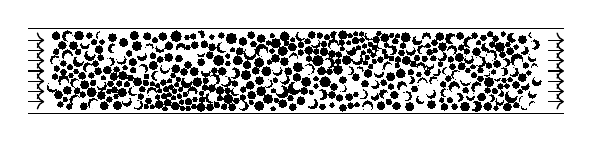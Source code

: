 \begin{tikzpicture}[
  scale=2.0,
]

\foreach \y in {0.65,1.3,1.95,2.6,3.25,3.9,4.55}
  \draw[color=black,line width=0.5pt,solid,->]
    (0mm,\y mm) -- (1mm, \y mm);
% inlet arrows

\foreach \y in {0.65,1.3,1.95,2.6,3.25,3.9,4.55}
  \draw[color=black,line width=0.5pt,solid,->]
    (33mm,\y mm) -- (34mm, \y mm);
% outlet arrows

\filldraw[line width=0pt,black] (22.018mm,1.73mm) circle (0.247mm);
\filldraw[line width=0pt,white] (21.934mm,1.832mm) circle (0.176mm);

\filldraw[line width=0pt,black] (29.124mm,2.435mm) circle (0.175mm);
\filldraw[line width=0pt,white] (29.084mm,2.535mm) circle (0.173mm);

\filldraw[line width=0pt,black] (23.708mm,1.657mm) circle (0.285mm);
\filldraw[line width=0pt,white] (23.794mm,1.516mm) circle (0.176mm);

\filldraw[line width=0pt,black] (30.009mm,1.16mm) circle (0.174mm);
\filldraw[line width=0pt,white] (29.803mm,1.308mm) circle (0.183mm);

\filldraw[line width=0pt,black] (31.337mm,0.81mm) circle (0.175mm);
\filldraw[line width=0pt,white] (31.415mm,0.771mm) circle (0.182mm);

\filldraw[line width=0pt,black] (29.387mm,0.879mm) circle (0.218mm);
\filldraw[line width=0pt,white] (29.229mm,0.856mm) circle (0.182mm);

\filldraw[line width=0pt,black] (22.004mm,1.001mm) circle (0.248mm);
\filldraw[line width=0pt,white] (21.918mm,1.173mm) circle (0.176mm);

\filldraw[line width=0pt,black] (23.092mm,3.923mm) circle (0.29mm);
\filldraw[line width=0pt,white] (22.943mm,3.876mm) circle (0.176mm);

\filldraw[line width=0pt,black] (29.926mm,0.675mm) circle (0.247mm);
\filldraw[line width=0pt,white] (29.937mm,0.789mm) circle (0.182mm);

\filldraw[line width=0pt,black] (30.694mm,4.719mm) circle (0.288mm);
\filldraw[line width=0pt,white] (30.911mm,4.81mm) circle (0.182mm);

\filldraw[line width=0pt,black] (24.928mm,2.885mm) circle (0.266mm);
\filldraw[line width=0pt,white] (24.904mm,2.746mm) circle (0.182mm);

\filldraw[line width=0pt,black] (26.498mm,2.616mm) circle (0.214mm);
\filldraw[line width=0pt,white] (26.59mm,2.597mm) circle (0.182mm);

\filldraw[line width=0pt,black] (31.996mm,1.13mm) circle (0.247mm);
\filldraw[line width=0pt,white] (32.035mm,1.313mm) circle (0.182mm);

\filldraw[line width=0pt,black] (22.571mm,1.15mm) circle (0.266mm);
\filldraw[line width=0pt,white] (22.744mm,1.029mm) circle (0.175mm);

\filldraw[line width=0pt,black] (28.442mm,0.362mm) circle (0.331mm);
\filldraw[line width=0pt,white] (28.2mm,0.388mm) circle (0.182mm);

\filldraw[line width=0pt,black] (31.993mm,0.496mm) circle (0.182mm);
\filldraw[line width=0pt,white] (32.044mm,0.407mm) circle (0.18mm);

\filldraw[line width=0pt,black] (31.902mm,4.881mm) circle (0.14mm);
\filldraw[line width=0pt,white] (32.082mm,4.906mm) circle (0.182mm);

\filldraw[line width=0pt,black] (26.913mm,3.939mm) circle (0.289mm);
\filldraw[line width=0pt,white] (26.84mm,3.827mm) circle (0.182mm);

\filldraw[line width=0pt,black] (22.308mm,4.19mm) circle (0.175mm);
\filldraw[line width=0pt,white] (22.385mm,4.269mm) circle (0.176mm);

\filldraw[line width=0pt,black] (27.334mm,0.934mm) circle (0.26mm);
\filldraw[line width=0pt,white] (27.183mm,0.906mm) circle (0.181mm);

\filldraw[line width=0pt,black] (24.681mm,4.54mm) circle (0.289mm);
\filldraw[line width=0pt,white] (24.79mm,4.689mm) circle (0.182mm);

\filldraw[line width=0pt,black] (24.292mm,2.025mm) circle (0.235mm);
\filldraw[line width=0pt,white] (24.115mm,2.059mm) circle (0.182mm);

\filldraw[line width=0pt,black] (25.91mm,2.536mm) circle (0.247mm);
\filldraw[line width=0pt,white] (25.823mm,2.6mm) circle (0.182mm);

\filldraw[line width=0pt,black] (32.264mm,1.936mm) circle (0.289mm);
\filldraw[line width=0pt,white] (32.334mm,2.115mm) circle (0.184mm);

\filldraw[line width=0pt,black] (28.073mm,0.977mm) circle (0.247mm);
\filldraw[line width=0pt,white] (28.067mm,1.096mm) circle (0.181mm);

\filldraw[line width=0pt,black] (22.182mm,3.746mm) circle (0.176mm);
\filldraw[line width=0pt,white] (22.269mm,3.717mm) circle (0.175mm);

\filldraw[line width=0pt,black] (31.979mm,3.442mm) circle (0.247mm);
\filldraw[line width=0pt,white] (32.024mm,3.566mm) circle (0.184mm);

\filldraw[line width=0pt,black] (30.334mm,3.149mm) circle (0.248mm);
\filldraw[line width=0pt,white] (30.185mm,3.097mm) circle (0.185mm);

\filldraw[line width=0pt,black] (26.807mm,4.66mm) circle (0.331mm);
\filldraw[line width=0pt,white] (26.996mm,4.606mm) circle (0.182mm);

\filldraw[line width=0pt,black] (32.124mm,2.897mm) circle (0.182mm);
\filldraw[line width=0pt,white] (32.132mm,2.754mm) circle (0.183mm);

\filldraw[line width=0pt,black] (24.884mm,0.778mm) circle (0.26mm);
\filldraw[line width=0pt,white] (24.985mm,0.894mm) circle (0.207mm);

\filldraw[line width=0pt,black] (25.271mm,4.768mm) circle (0.26mm);
\filldraw[line width=0pt,white] (25.278mm,4.605mm) circle (0.182mm);

\filldraw[line width=0pt,black] (31.483mm,0.306mm) circle (0.175mm);
\filldraw[line width=0pt,white] (31.526mm,0.406mm) circle (0.181mm);

\filldraw[line width=0pt,black] (32.156mm,4.28mm) circle (0.289mm);
\filldraw[line width=0pt,white] (31.996mm,4.282mm) circle (0.183mm);

\filldraw[line width=0pt,black] (25.716mm,2.005mm) circle (0.247mm);
\filldraw[line width=0pt,white] (25.802mm,1.906mm) circle (0.184mm);

\filldraw[line width=0pt,black] (29.769mm,2.135mm) circle (0.175mm);
\filldraw[line width=0pt,white] (29.725mm,2.262mm) circle (0.181mm);

\filldraw[line width=0pt,black] (25.51mm,2.945mm) circle (0.235mm);
\filldraw[line width=0pt,white] (25.481mm,3.075mm) circle (0.184mm);

\filldraw[line width=0pt,black] (24.976mm,3.956mm) circle (0.267mm);
\filldraw[line width=0pt,white] (25.073mm,3.91mm) circle (0.191mm);

\filldraw[line width=0pt,black] (31.51mm,3.902mm) circle (0.247mm);
\filldraw[line width=0pt,white] (31.334mm,4.032mm) circle (0.182mm);

\filldraw[line width=0pt,black] (27.974mm,3.334mm) circle (0.279mm);
\filldraw[line width=0pt,white] (27.946mm,3.48mm) circle (0.183mm);

\filldraw[line width=0pt,black] (26.265mm,3.528mm) circle (0.289mm);
\filldraw[line width=0pt,white] (26.135mm,3.607mm) circle (0.205mm);

\filldraw[line width=0pt,black] (30.185mm,2.562mm) circle (0.248mm);
\filldraw[line width=0pt,white] (30.006mm,2.537mm) circle (0.184mm);

\filldraw[line width=0pt,black] (26.438mm,1.23mm) circle (0.247mm);
\filldraw[line width=0pt,white] (26.555mm,1.212mm) circle (0.181mm);

\filldraw[line width=0pt,black] (10.415mm,1.311mm) circle (0.289mm);
\filldraw[line width=0pt,white] (10.38mm,1.128mm) circle (0.196mm);

\filldraw[line width=0pt,black] (13.1mm,2.465mm) circle (0.331mm);
\filldraw[line width=0pt,white] (12.924mm,2.447mm) circle (0.222mm);

\filldraw[line width=0pt,black] (11.262mm,2.513mm) circle (0.279mm);
\filldraw[line width=0pt,white] (11.28mm,2.697mm) circle (0.222mm);

\filldraw[line width=0pt,black] (3.895mm,3.596mm) circle (0.331mm);
\filldraw[line width=0pt,white] (3.969mm,3.761mm) circle (0.219mm);

\filldraw[line width=0pt,black] (7.688mm,4.109mm) circle (0.235mm);
\filldraw[line width=0pt,white] (7.662mm,3.975mm) circle (0.213mm);

\filldraw[line width=0pt,black] (27.031mm,1.601mm) circle (0.332mm);
\filldraw[line width=0pt,white] (27.098mm,1.403mm) circle (0.219mm);

\filldraw[line width=0pt,black] (24.279mm,3.886mm) circle (0.286mm);
\filldraw[line width=0pt,white] (24.241mm,4.036mm) circle (0.208mm);

\filldraw[line width=0pt,black] (13.66mm,0.378mm) circle (0.291mm);
\filldraw[line width=0pt,white] (13.527mm,0.442mm) circle (0.214mm);

\filldraw[line width=0pt,black] (8.651mm,2.736mm) circle (0.288mm);
\filldraw[line width=0pt,white] (8.692mm,2.848mm) circle (0.224mm);

\filldraw[line width=0pt,black] (6.644mm,1.313mm) circle (0.286mm);
\filldraw[line width=0pt,white] (6.749mm,1.368mm) circle (0.223mm);

\filldraw[line width=0pt,black] (4.659mm,1.66mm) circle (0.289mm);
\filldraw[line width=0pt,white] (4.589mm,1.786mm) circle (0.223mm);

\filldraw[line width=0pt,black] (8.115mm,2.309mm) circle (0.289mm);
\filldraw[line width=0pt,white] (8.226mm,2.306mm) circle (0.224mm);

\filldraw[line width=0pt,black] (29.014mm,4.107mm) circle (0.247mm);
\filldraw[line width=0pt,white] (29.216mm,4.25mm) circle (0.205mm);

\filldraw[line width=0pt,black] (1.672mm,3.292mm) circle (0.29mm);
\filldraw[line width=0pt,white] (1.746mm,3.214mm) circle (0.224mm);

\filldraw[line width=0pt,black] (6.244mm,0.656mm) circle (0.288mm);
\filldraw[line width=0pt,white] (6.187mm,0.798mm) circle (0.222mm);

\filldraw[line width=0pt,black] (7.216mm,3.536mm) circle (0.285mm);
\filldraw[line width=0pt,white] (7.171mm,3.732mm) circle (0.216mm);

\filldraw[line width=0pt,black] (8.352mm,4.047mm) circle (0.266mm);
\filldraw[line width=0pt,white] (8.414mm,4.207mm) circle (0.224mm);

\filldraw[line width=0pt,black] (2.48mm,4.831mm) circle (0.332mm);
\filldraw[line width=0pt,white] (2.602mm,4.728mm) circle (0.223mm);

\filldraw[line width=0pt,black] (30.823mm,2.528mm) circle (0.288mm);
\filldraw[line width=0pt,white] (30.683mm,2.62mm) circle (0.224mm);

\filldraw[line width=0pt,black] (24.038mm,1.007mm) circle (0.286mm);
\filldraw[line width=0pt,white] (23.941mm,0.999mm) circle (0.224mm);

\filldraw[line width=0pt,black] (15.238mm,1.79mm) circle (0.247mm);
\filldraw[line width=0pt,white] (15.162mm,1.852mm) circle (0.213mm);

\filldraw[line width=0pt,black] (13.125mm,1.281mm) circle (0.247mm);
\filldraw[line width=0pt,white] (13.234mm,1.371mm) circle (0.222mm);

\filldraw[line width=0pt,black] (5.209mm,3.189mm) circle (0.248mm);
\filldraw[line width=0pt,white] (5.054mm,3.162mm) circle (0.223mm);

\filldraw[line width=0pt,black] (9.681mm,4.084mm) circle (0.292mm);
\filldraw[line width=0pt,white] (9.695mm,3.873mm) circle (0.223mm);

\filldraw[line width=0pt,black] (3.768mm,2.833mm) circle (0.29mm);
\filldraw[line width=0pt,white] (3.886mm,2.751mm) circle (0.224mm);

\filldraw[line width=0pt,black] (5.909mm,3.32mm) circle (0.289mm);
\filldraw[line width=0pt,white] (5.855mm,3.402mm) circle (0.224mm);

\filldraw[line width=0pt,black] (6.97mm,0.45mm) circle (0.29mm);
\filldraw[line width=0pt,white] (6.884mm,0.489mm) circle (0.223mm);

\filldraw[line width=0pt,black] (10.962mm,4.923mm) circle (0.216mm);
\filldraw[line width=0pt,white] (10.706mm,4.81mm) circle (0.223mm);

\filldraw[line width=0pt,black] (3.158mm,3.209mm) circle (0.326mm);
\filldraw[line width=0pt,white] (3.295mm,3.373mm) circle (0.224mm);

\filldraw[line width=0pt,black] (20.403mm,2.619mm) circle (0.261mm);
\filldraw[line width=0pt,white] (20.273mm,2.626mm) circle (0.222mm);

\filldraw[line width=0pt,black] (29.413mm,3.601mm) circle (0.331mm);
\filldraw[line width=0pt,white] (29.332mm,3.515mm) circle (0.243mm);

\filldraw[line width=0pt,black] (2.235mm,1.998mm) circle (0.334mm);
\filldraw[line width=0pt,white] (2.287mm,1.864mm) circle (0.223mm);

\filldraw[line width=0pt,black] (4.512mm,4.869mm) circle (0.216mm);
\filldraw[line width=0pt,white] (4.631mm,4.849mm) circle (0.224mm);

\filldraw[line width=0pt,black] (20.895mm,3.323mm) circle (0.332mm);
\filldraw[line width=0pt,white] (20.826mm,3.453mm) circle (0.236mm);

\filldraw[line width=0pt,black] (21.048mm,2.655mm) circle (0.216mm);
\filldraw[line width=0pt,white] (20.954mm,2.518mm) circle (0.238mm);

\filldraw[line width=0pt,black] (7.832mm,1.275mm) circle (0.295mm);
\filldraw[line width=0pt,white] (7.863mm,1.156mm) circle (0.223mm);

\filldraw[line width=0pt,black] (25.578mm,1.158mm) circle (0.29mm);
\filldraw[line width=0pt,white] (25.479mm,1.275mm) circle (0.221mm);

\filldraw[line width=0pt,black] (10.031mm,1.871mm) circle (0.332mm);
\filldraw[line width=0pt,white] (10.132mm,2.08mm) circle (0.221mm);

\filldraw[line width=0pt,black] (5.347mm,4.035mm) circle (0.289mm);
\filldraw[line width=0pt,white] (5.515mm,3.996mm) circle (0.224mm);

\filldraw[line width=0pt,black] (10.951mm,3.707mm) circle (0.214mm);
\filldraw[line width=0pt,white] (10.924mm,3.864mm) circle (0.223mm);

\filldraw[line width=0pt,black] (21.244mm,1.113mm) circle (0.291mm);
\filldraw[line width=0pt,white] (21.159mm,1.134mm) circle (0.238mm);

\filldraw[line width=0pt,black] (3.587mm,4.262mm) circle (0.259mm);
\filldraw[line width=0pt,white] (3.603mm,4.427mm) circle (0.223mm);

\filldraw[line width=0pt,black] (22.269mm,2.463mm) circle (0.289mm);
\filldraw[line width=0pt,white] (22.227mm,2.617mm) circle (0.234mm);

\filldraw[line width=0pt,black] (16.869mm,1.494mm) circle (0.373mm);
\filldraw[line width=0pt,white] (17.054mm,1.651mm) circle (0.244mm);

\filldraw[line width=0pt,black] (2.948mm,1.86mm) circle (0.279mm);
\filldraw[line width=0pt,white] (3.062mm,1.781mm) circle (0.224mm);

\filldraw[line width=0pt,black] (21.604mm,4.811mm) circle (0.248mm);
\filldraw[line width=0pt,white] (21.701mm,4.908mm) circle (0.232mm);

\filldraw[line width=0pt,black] (11.823mm,2.073mm) circle (0.327mm);
\filldraw[line width=0pt,white] (11.679mm,2.005mm) circle (0.257mm);

\filldraw[line width=0pt,black] (14.807mm,3.921mm) circle (0.374mm);
\filldraw[line width=0pt,white] (14.901mm,3.773mm) circle (0.238mm);

\filldraw[line width=0pt,black] (19.399mm,4.898mm) circle (0.218mm);
\filldraw[line width=0pt,white] (19.729mm,4.806mm) circle (0.237mm);

\filldraw[line width=0pt,black] (31.556mm,1.637mm) circle (0.247mm);
\filldraw[line width=0pt,white] (31.461mm,1.89mm) circle (0.235mm);

\filldraw[line width=0pt,black] (28.462mm,1.578mm) circle (0.325mm);
\filldraw[line width=0pt,white] (28.574mm,1.444mm) circle (0.238mm);

\filldraw[line width=0pt,black] (19.36mm,4.297mm) circle (0.325mm);
\filldraw[line width=0pt,white] (19.407mm,4.161mm) circle (0.238mm);

\filldraw[line width=0pt,black] (22.808mm,2.884mm) circle (0.289mm);
\filldraw[line width=0pt,white] (22.903mm,2.786mm) circle (0.251mm);

\filldraw[line width=0pt,black] (17.267mm,4.815mm) circle (0.29mm);
\filldraw[line width=0pt,white] (17.373mm,4.918mm) circle (0.238mm);

\filldraw[line width=0pt,black] (20.509mm,3.883mm) circle (0.29mm);
\filldraw[line width=0pt,white] (20.332mm,4.149mm) circle (0.237mm);

\filldraw[line width=0pt,black] (18.236mm,4.358mm) circle (0.292mm);
\filldraw[line width=0pt,white] (18.159mm,4.462mm) circle (0.239mm);

\filldraw[line width=0pt,black] (25.018mm,1.876mm) circle (0.289mm);
\filldraw[line width=0pt,white] (25.036mm,1.781mm) circle (0.248mm);

\filldraw[line width=0pt,black] (19.105mm,3.128mm) circle (0.327mm);
\filldraw[line width=0pt,white] (18.959mm,3.073mm) circle (0.238mm);

\filldraw[line width=0pt,black] (19.973mm,1.489mm) circle (0.215mm);
\filldraw[line width=0pt,white] (19.851mm,1.565mm) circle (0.237mm);

\filldraw[line width=0pt,black] (21.546mm,0.384mm) circle (0.331mm);
\filldraw[line width=0pt,white] (21.527mm,0.26mm) circle (0.237mm);

\filldraw[line width=0pt,black] (27.965mm,4.435mm) circle (0.328mm);
\filldraw[line width=0pt,white] (28.115mm,4.382mm) circle (0.235mm);

\filldraw[line width=0pt,black] (16.278mm,2.052mm) circle (0.288mm);
\filldraw[line width=0pt,white] (16.154mm,2.176mm) circle (0.237mm);

\filldraw[line width=0pt,black] (31.027mm,3.305mm) circle (0.374mm);
\filldraw[line width=0pt,white] (31.106mm,3.137mm) circle (0.257mm);

\filldraw[line width=0pt,black] (16.85mm,3.496mm) circle (0.246mm);
\filldraw[line width=0pt,white] (16.844mm,3.341mm) circle (0.242mm);

\filldraw[line width=0pt,black] (18.631mm,1.106mm) circle (0.331mm);
\filldraw[line width=0pt,white] (18.439mm,1.103mm) circle (0.244mm);

\filldraw[line width=0pt,black] (28.693mm,3.195mm) circle (0.334mm);
\filldraw[line width=0pt,white] (28.573mm,3.222mm) circle (0.25mm);

\filldraw[line width=0pt,black] (12.545mm,1.936mm) circle (0.332mm);
\filldraw[line width=0pt,white] (12.446mm,1.993mm) circle (0.258mm);

\filldraw[line width=0pt,black] (16.113mm,1.273mm) circle (0.374mm);
\filldraw[line width=0pt,white] (15.95mm,1.387mm) circle (0.238mm);

\filldraw[line width=0pt,black] (7.287mm,2.756mm) circle (0.286mm);
\filldraw[line width=0pt,white] (7.167mm,2.657mm) circle (0.252mm);

\filldraw[line width=0pt,black] (11.566mm,0.9mm) circle (0.325mm);
\filldraw[line width=0pt,white] (11.701mm,0.946mm) circle (0.272mm);

\filldraw[line width=0pt,black] (15.815mm,2.61mm) circle (0.288mm);
\filldraw[line width=0pt,white] (15.75mm,2.721mm) circle (0.245mm);

\filldraw[line width=0pt,black] (30.649mm,0.971mm) circle (0.374mm);
\filldraw[line width=0pt,white] (30.747mm,1.185mm) circle (0.273mm);

\filldraw[line width=0pt,black] (2.461mm,3.617mm) circle (0.326mm);
\filldraw[line width=0pt,white] (2.511mm,3.483mm) circle (0.244mm);

\filldraw[line width=0pt,black] (18.037mm,0.522mm) circle (0.331mm);
\filldraw[line width=0pt,white] (17.902mm,0.636mm) circle (0.268mm);

\filldraw[line width=0pt,black] (17.819mm,2.727mm) circle (0.331mm);
\filldraw[line width=0pt,white] (17.754mm,2.683mm) circle (0.273mm);

\filldraw[line width=0pt,black] (4.117mm,0.536mm) circle (0.331mm);
\filldraw[line width=0pt,white] (4.213mm,0.44mm) circle (0.304mm);

\filldraw[line width=0pt,black] (2.963mm,0.762mm) circle (0.327mm);
\filldraw[line width=0pt,white] (3.083mm,0.67mm) circle (0.288mm);

\filldraw[line width=0pt,black] (12.292mm,4.09mm) circle (0.332mm);
\filldraw[line width=0pt,white] (12.438mm,4.17mm) circle (0.285mm);

\filldraw[line width=0pt,black] (14.058mm,3.7mm) circle (0.373mm);
\filldraw[line width=0pt,white] (14.076mm,3.834mm) circle (0.29mm);

\filldraw[line width=0pt,black] (27.153mm,2.366mm) circle (0.29mm);
\filldraw[line width=0pt,white] (27.249mm,2.312mm) circle (0.251mm);

\filldraw[line width=0pt,black] (1.512mm,1.596mm) circle (0.331mm);
\filldraw[line width=0pt,white] (1.58mm,1.731mm) circle (0.301mm);

\filldraw[line width=0pt,black] (27.766mm,1.987mm) circle (0.325mm);
\filldraw[line width=0pt,white] (27.794mm,2.15mm) circle (0.335mm);

\filldraw[line width=0pt,black] (29.25mm,1.901mm) circle (0.29mm);
\filldraw[line width=0pt,white] (29.347mm,2.075mm) circle (0.181mm);

\filldraw[line width=0pt,white] (29.169mm,1.634mm) circle (0.182mm);

\filldraw[line width=0pt,black] (10.132mm,4.093mm) circle (0.139mm);
\filldraw[line width=0pt,black] (30.969mm,4.127mm) circle (0.139mm);
\filldraw[line width=0pt,black] (30.444mm,4.291mm) circle (0.139mm);
\filldraw[line width=0pt,black] (30.149mm,4.953mm) circle (0.139mm);
\filldraw[line width=0pt,black] (21.26mm,3.758mm) circle (0.139mm);
\filldraw[line width=0pt,black] (4.676mm,4.447mm) circle (0.139mm);
\filldraw[line width=0pt,black] (8.95mm,1.101mm) circle (0.137mm);
\filldraw[line width=0pt,black] (22.593mm,3.846mm) circle (0.138mm);
\filldraw[line width=0pt,black] (8.675mm,0.201mm) circle (0.139mm);
\filldraw[line width=0pt,black] (14.144mm,0.612mm) circle (0.139mm);
\filldraw[line width=0pt,black] (31.224mm,1.29mm) circle (0.139mm);
\filldraw[line width=0pt,black] (15.487mm,4.844mm) circle (0.14mm);
\filldraw[line width=0pt,black] (31.771mm,2.481mm) circle (0.14mm);
\filldraw[line width=0pt,black] (9.408mm,1.737mm) circle (0.139mm);
\filldraw[line width=0pt,black] (9.77mm,0.237mm) circle (0.139mm);
\filldraw[line width=0pt,black] (15.291mm,3.167mm) circle (0.14mm);
\filldraw[line width=0pt,black] (9.964mm,1.11mm) circle (0.14mm);
\filldraw[line width=0pt,black] (20.792mm,1.104mm) circle (0.139mm);
\filldraw[line width=0pt,black] (24.79mm,2.381mm) circle (0.139mm);
\filldraw[line width=0pt,black] (22.249mm,4.995mm) circle (0.139mm);
\filldraw[line width=0pt,black] (27.901mm,2.627mm) circle (0.14mm);
\filldraw[line width=0pt,black] (16.384mm,4.349mm) circle (0.139mm);
\filldraw[line width=0pt,black] (19.927mm,4.015mm) circle (0.139mm);
\filldraw[line width=0pt,black] (6.134mm,2.816mm) circle (0.139mm);
\filldraw[line width=0pt,black] (7.865mm,0.334mm) circle (0.14mm);
\filldraw[line width=0pt,black] (15.746mm,0.744mm) circle (0.139mm);
\filldraw[line width=0pt,black] (7.872mm,1.798mm) circle (0.139mm);
\filldraw[line width=0pt,black] (15.54mm,0.202mm) circle (0.14mm);
\filldraw[line width=0pt,black] (10.504mm,0.349mm) circle (0.139mm);
\filldraw[line width=0pt,black] (9.665mm,1.437mm) circle (0.139mm);
\filldraw[line width=0pt,black] (8.965mm,1.975mm) circle (0.138mm);
\filldraw[line width=0pt,black] (10.063mm,4.742mm) circle (0.14mm);
\filldraw[line width=0pt,black] (23.428mm,2.945mm) circle (0.139mm);
\filldraw[line width=0pt,black] (21.651mm,3.871mm) circle (0.138mm);
\filldraw[line width=0pt,black] (30.377mm,1.65mm) circle (0.139mm);
\filldraw[line width=0pt,black] (9.729mm,0.625mm) circle (0.137mm);
\filldraw[line width=0pt,black] (23.061mm,4.861mm) circle (0.139mm);
\filldraw[line width=0pt,black] (20.863mm,0.454mm) circle (0.14mm);
\filldraw[line width=0pt,black] (20.958mm,4.087mm) circle (0.137mm);
\filldraw[line width=0pt,black] (9.055mm,1.585mm) circle (0.139mm);
\filldraw[line width=0pt,black] (11.642mm,4.764mm) circle (0.14mm);
\filldraw[line width=0pt,black] (22.718mm,3.521mm) circle (0.139mm);
\filldraw[line width=0pt,black] (8.332mm,1.349mm) circle (0.138mm);
\filldraw[line width=0pt,black] (18.267mm,1.644mm) circle (0.139mm);
\filldraw[line width=0pt,black] (20.421mm,4.846mm) circle (0.139mm);
\filldraw[line width=0pt,black] (19.282mm,0.429mm) circle (0.139mm);
\filldraw[line width=0pt,black] (21.189mm,4.569mm) circle (0.138mm);
\filldraw[line width=0pt,black] (28.225mm,2.865mm) circle (0.139mm);
\filldraw[line width=0pt,black] (12.661mm,3.087mm) circle (0.139mm);
\filldraw[line width=0pt,black] (3.028mm,2.566mm) circle (0.14mm);
\filldraw[line width=0pt,black] (15.245mm,4.388mm) circle (0.14mm);
\filldraw[line width=0pt,black] (21.868mm,3.608mm) circle (0.138mm);
\filldraw[line width=0pt,black] (12.967mm,3.947mm) circle (0.139mm);
\filldraw[line width=0pt,black] (30.202mm,2.011mm) circle (0.138mm);
\filldraw[line width=0pt,black] (25.825mm,3.9mm) circle (0.139mm);
\filldraw[line width=0pt,black] (9.275mm,1.321mm) circle (0.139mm);
\filldraw[line width=0pt,black] (21.958mm,3.218mm) circle (0.139mm);
\filldraw[line width=0pt,black] (21.975mm,4.092mm) circle (0.138mm);
\filldraw[line width=0pt,black] (12.656mm,3.552mm) circle (0.138mm);
\filldraw[line width=0pt,black] (10.996mm,1.18mm) circle (0.139mm);
\filldraw[line width=0pt,black] (26.167mm,3.031mm) circle (0.14mm);
\filldraw[line width=0pt,black] (23.055mm,3.394mm) circle (0.14mm);
\filldraw[line width=0pt,black] (10.581mm,0.801mm) circle (0.139mm);
\filldraw[line width=0pt,black] (21.342mm,4.19mm) circle (0.139mm);
\filldraw[line width=0pt,black] (30.584mm,2.051mm) circle (0.138mm);
\filldraw[line width=0pt,black] (26.247mm,0.752mm) circle (0.139mm);
\filldraw[line width=0pt,black] (2.698mm,2.327mm) circle (0.139mm);
\filldraw[line width=0pt,black] (29.689mm,0.243mm) circle (0.139mm);
\filldraw[line width=0pt,black] (20.781mm,4.969mm) circle (0.137mm);
\filldraw[line width=0pt,black] (16.782mm,4.582mm) circle (0.139mm);
\filldraw[line width=0pt,black] (28.581mm,4.403mm) circle (0.139mm);
\filldraw[line width=0pt,black] (21.515mm,3.456mm) circle (0.138mm);
\filldraw[line width=0pt,black] (4.757mm,2.168mm) circle (0.14mm);
\filldraw[line width=0pt,black] (9.215mm,0.901mm) circle (0.139mm);
\filldraw[line width=0pt,black] (7.496mm,2.251mm) circle (0.139mm);
\filldraw[line width=0pt,black] (18.261mm,2.11mm) circle (0.139mm);
\filldraw[line width=0pt,black] (20.341mm,4.393mm) circle (0.139mm);
\filldraw[line width=0pt,black] (7.481mm,0.351mm) circle (0.138mm);
\filldraw[line width=0pt,black] (9.52mm,2.074mm) circle (0.139mm);
\filldraw[line width=0pt,black] (23.44mm,4.841mm) circle (0.138mm);
\filldraw[line width=0pt,black] (5.102mm,1.295mm) circle (0.14mm);
\filldraw[line width=0pt,black] (21.736mm,2.883mm) circle (0.139mm);
\filldraw[line width=0pt,black] (22.716mm,4.253mm) circle (0.138mm);
\filldraw[line width=0pt,black] (29.535mm,2.545mm) circle (0.139mm);
\filldraw[line width=0pt,black] (21.4mm,3.123mm) circle (0.139mm);
\filldraw[line width=0pt,black] (15.56mm,1.345mm) circle (0.138mm);
\filldraw[line width=0pt,black] (9.187mm,2.311mm) circle (0.14mm);
\filldraw[line width=0pt,black] (9.585mm,1.005mm) circle (0.138mm);
\filldraw[line width=0pt,black] (21.154mm,4.96mm) circle (0.139mm);
\filldraw[line width=0pt,black] (15.682mm,2.019mm) circle (0.139mm);
\filldraw[line width=0pt,black] (21.711mm,4.297mm) circle (0.139mm);
\filldraw[line width=0pt,black] (15.47mm,3.873mm) circle (0.14mm);
\filldraw[line width=0pt,black] (5.557mm,0.985mm) circle (0.139mm);
\filldraw[line width=0pt,black] (2.341mm,0.794mm) circle (0.139mm);
\filldraw[line width=0pt,black] (10.138mm,0.228mm) circle (0.138mm);
\filldraw[line width=0pt,black] (17.957mm,1.247mm) circle (0.138mm);
\filldraw[line width=0pt,black] (8.205mm,0.944mm) circle (0.139mm);
\filldraw[line width=0pt,black] (8.206mm,1.673mm) circle (0.139mm);
\filldraw[line width=0pt,black] (22.889mm,0.637mm) circle (0.176mm);
\filldraw[line width=0pt,black] (23.019mm,1.621mm) circle (0.175mm);
\filldraw[line width=0pt,black] (24.67mm,3.433mm) circle (0.174mm);
\filldraw[line width=0pt,black] (4.254mm,3.068mm) circle (0.175mm);
\filldraw[line width=0pt,black] (23.784mm,4.21mm) circle (0.176mm);
\filldraw[line width=0pt,black] (29.317mm,4.947mm) circle (0.175mm);
\filldraw[line width=0pt,black] (10.46mm,4.801mm) circle (0.175mm);
\filldraw[line width=0pt,black] (26.668mm,2.126mm) circle (0.174mm);
\filldraw[line width=0pt,black] (18.767mm,4.318mm) circle (0.174mm);
\filldraw[line width=0pt,black] (19.666mm,3.21mm) circle (0.175mm);
\filldraw[line width=0pt,black] (20.465mm,0.393mm) circle (0.175mm);
\filldraw[line width=0pt,black] (27.762mm,1.379mm) circle (0.176mm);
\filldraw[line width=0pt,black] (13.631mm,1.424mm) circle (0.174mm);
\filldraw[line width=0pt,black] (13.617mm,0.921mm) circle (0.174mm);
\filldraw[line width=0pt,black] (3.99mm,2.329mm) circle (0.175mm);
\filldraw[line width=0pt,black] (2.222mm,2.539mm) circle (0.173mm);
\filldraw[line width=0pt,black] (5.599mm,2.705mm) circle (0.175mm);
\filldraw[line width=0pt,black] (28.713mm,2.104mm) circle (0.174mm);
\filldraw[line width=0pt,black] (29.667mm,4.661mm) circle (0.176mm);
\filldraw[line width=0pt,black] (12.159mm,0.879mm) circle (0.174mm);
\filldraw[line width=0pt,black] (29.238mm,2.945mm) circle (0.175mm);
\filldraw[line width=0pt,black] (6.254mm,1.763mm) circle (0.175mm);
\filldraw[line width=0pt,black] (26.935mm,2.87mm) circle (0.176mm);
\filldraw[line width=0pt,black] (14.28mm,4.316mm) circle (0.175mm);
\filldraw[line width=0pt,black] (3.86mm,4.856mm) circle (0.175mm);
\filldraw[line width=0pt,black] (4.167mm,4.439mm) circle (0.175mm);
\filldraw[line width=0pt,black] (12.246mm,4.865mm) circle (0.175mm);
\filldraw[line width=0pt,black] (28.7mm,2.654mm) circle (0.173mm);
\filldraw[line width=0pt,black] (29.442mm,4.282mm) circle (0.174mm);
\filldraw[line width=0pt,black] (7.14mm,0.986mm) circle (0.175mm);
\filldraw[line width=0pt,black] (30.978mm,0.429mm) circle (0.175mm);
\filldraw[line width=0pt,black] (26.817mm,3.345mm) circle (0.176mm);
\filldraw[line width=0pt,black] (28.289mm,2.344mm) circle (0.175mm);
\filldraw[line width=0pt,black] (17.728mm,4.491mm) circle (0.175mm);
\filldraw[line width=0pt,black] (28.338mm,4.853mm) circle (0.174mm);
\filldraw[line width=0pt,black] (25.369mm,4.211mm) circle (0.139mm);
\filldraw[line width=0pt,black] (17.306mm,4.27mm) circle (0.174mm);
\filldraw[line width=0pt,black] (17.294mm,3.773mm) circle (0.175mm);
\filldraw[line width=0pt,black] (2.584mm,0.343mm) circle (0.175mm);
\filldraw[line width=0pt,black] (19.12mm,2.561mm) circle (0.174mm);
\filldraw[line width=0pt,black] (17.815mm,3.396mm) circle (0.176mm);
\filldraw[line width=0pt,black] (2.636mm,2.849mm) circle (0.175mm);
\filldraw[line width=0pt,black] (5.761mm,1.814mm) circle (0.174mm);
\filldraw[line width=0pt,black] (1.759mm,3.823mm) circle (0.175mm);
\filldraw[line width=0pt,black] (18.957mm,4.754mm) circle (0.175mm);
\filldraw[line width=0pt,black] (23.293mm,4.493mm) circle (0.176mm);
\filldraw[line width=0pt,black] (25.164mm,3.377mm) circle (0.174mm);
\filldraw[line width=0pt,black] (11.209mm,1.551mm) circle (0.174mm);
\filldraw[line width=0pt,black] (1.8mm,2.761mm) circle (0.175mm);
\filldraw[line width=0pt,black] (26.334mm,1.758mm) circle (0.176mm);
\filldraw[line width=0pt,black] (2.022mm,0.486mm) circle (0.175mm);
\filldraw[line width=0pt,black] (1.687mm,2.249mm) circle (0.175mm);
\filldraw[line width=0pt,black] (30.101mm,3.633mm) circle (0.176mm);
\filldraw[line width=0pt,black] (29.973mm,1.629mm) circle (0.175mm);
\filldraw[line width=0pt,black] (3.158mm,3.814mm) circle (0.175mm);
\filldraw[line width=0pt,black] (27.835mm,3.851mm) circle (0.175mm);
\filldraw[line width=0pt,black] (22.352mm,3.324mm) circle (0.172mm);
\filldraw[line width=0pt,black] (26.76mm,0.758mm) circle (0.175mm);
\filldraw[line width=0pt,black] (23.7mm,3.75mm) circle (0.176mm);
\filldraw[line width=0pt,black] (13.109mm,1.8mm) circle (0.176mm);
\filldraw[line width=0pt,black] (28.899mm,4.707mm) circle (0.174mm);
\filldraw[line width=0pt,black] (23.466mm,3.342mm) circle (0.175mm);
\filldraw[line width=0pt,black] (13.198mm,0.708mm) circle (0.175mm);
\filldraw[line width=0pt,black] (29.613mm,1.331mm) circle (0.175mm);
\filldraw[line width=0pt,black] (25.714mm,3.409mm) circle (0.175mm);
\filldraw[line width=0pt,black] (6.392mm,3.729mm) circle (0.182mm);
\filldraw[line width=0pt,black] (5.211mm,1.787mm) circle (0.174mm);
\filldraw[line width=0pt,black] (5.139mm,0.797mm) circle (0.175mm);
\filldraw[line width=0pt,black] (24.531mm,1.463mm) circle (0.182mm);
\filldraw[line width=0pt,black] (6.647mm,2.661mm) circle (0.175mm);
\filldraw[line width=0pt,black] (7.905mm,3.571mm) circle (0.175mm);
\filldraw[line width=0pt,black] (24.277mm,2.534mm) circle (0.175mm);
\filldraw[line width=0pt,black] (18.275mm,3.842mm) circle (0.173mm);
\filldraw[line width=0pt,black] (24.448mm,3.042mm) circle (0.183mm);
\filldraw[line width=0pt,black] (3.451mm,1.111mm) circle (0.176mm);
\filldraw[line width=0pt,black] (31.585mm,2.961mm) circle (0.175mm);
\filldraw[line width=0pt,black] (27.061mm,0.34mm) circle (0.176mm);
\filldraw[line width=0pt,black] (4.106mm,1.851mm) circle (0.175mm);
\filldraw[line width=0pt,black] (12.421mm,0.334mm) circle (0.175mm);
\filldraw[line width=0pt,black] (18.502mm,4.863mm) circle (0.174mm);
\filldraw[line width=0pt,black] (16.646mm,0.879mm) circle (0.176mm);
\filldraw[line width=0pt,black] (5.459mm,1.402mm) circle (0.183mm);
\filldraw[line width=0pt,black] (11.258mm,1.989mm) circle (0.174mm);
\filldraw[line width=0pt,black] (6.477mm,2.157mm) circle (0.183mm);
\filldraw[line width=0pt,black] (12.649mm,1.354mm) circle (0.175mm);
\filldraw[line width=0pt,black] (8.613mm,1.005mm) circle (0.176mm);
\filldraw[line width=0pt,black] (18.674mm,0.327mm) circle (0.176mm);
\filldraw[line width=0pt,black] (7.63mm,0.701mm) circle (0.175mm);
\filldraw[line width=0pt,black] (29.162mm,1.372mm) circle (0.174mm);
\filldraw[line width=0pt,black] (8.035mm,4.562mm) circle (0.176mm);
\filldraw[line width=0pt,black] (25.466mm,3.795mm) circle (0.181mm);
\filldraw[line width=0pt,black] (11.801mm,2.636mm) circle (0.175mm);
\filldraw[line width=0pt,black] (11.965mm,0.443mm) circle (0.176mm);
\filldraw[line width=0pt,black] (7.225mm,1.447mm) circle (0.176mm);
\filldraw[line width=0pt,black] (25.785mm,4.401mm) circle (0.176mm);
\filldraw[line width=0pt,black] (25.328mm,2.495mm) circle (0.176mm);
\filldraw[line width=0pt,black] (7.459mm,1.849mm) circle (0.175mm);
\filldraw[line width=0pt,black] (11.025mm,0.791mm) circle (0.174mm);
\filldraw[line width=0pt,black] (27.473mm,4.086mm) circle (0.175mm);
\filldraw[line width=0pt,black] (3.093mm,1.344mm) circle (0.176mm);
\filldraw[line width=0pt,black] (19.896mm,4.405mm) circle (0.174mm);
\filldraw[line width=0pt,black] (2.214mm,3.089mm) circle (0.175mm);
\filldraw[line width=0pt,black] (22.56mm,1.861mm) circle (0.182mm);
\filldraw[line width=0pt,black] (19.711mm,3.644mm) circle (0.174mm);
\filldraw[line width=0pt,black] (19.962mm,2.032mm) circle (0.214mm);
\filldraw[line width=0pt,black] (8.362mm,3.337mm) circle (0.184mm);
\filldraw[line width=0pt,black] (8.739mm,1.448mm) circle (0.176mm);
\filldraw[line width=0pt,black] (8.57mm,1.871mm) circle (0.174mm);
\filldraw[line width=0pt,black] (11.652mm,1.515mm) circle (0.218mm);
\filldraw[line width=0pt,black] (4.59mm,3.442mm) circle (0.177mm);
\filldraw[line width=0pt,black] (11.171mm,4.297mm) circle (0.213mm);
\filldraw[line width=0pt,black] (27.415mm,4.84mm) circle (0.217mm);
\filldraw[line width=0pt,black] (30.582mm,3.857mm) circle (0.217mm);
\filldraw[line width=0pt,black] (27.508mm,2.894mm) circle (0.217mm);
\filldraw[line width=0pt,black] (20.371mm,0.952mm) circle (0.215mm);
\filldraw[line width=0pt,black] (12.943mm,0.297mm) circle (0.217mm);
\filldraw[line width=0pt,black] (14.426mm,2.622mm) circle (0.219mm);
\filldraw[line width=0pt,black] (16.497mm,2.575mm) circle (0.219mm);
\filldraw[line width=0pt,black] (19.265mm,1.092mm) circle (0.214mm);
\filldraw[line width=0pt,black] (10.158mm,0.662mm) circle (0.214mm);
\filldraw[line width=0pt,black] (11.516mm,3.598mm) circle (0.214mm);
\filldraw[line width=0pt,black] (3.511mm,0.354mm) circle (0.218mm);
\filldraw[line width=0pt,black] (10.552mm,4.242mm) circle (0.215mm);
\filldraw[line width=0pt,black] (29.758mm,3.05mm) circle (0.217mm);
\filldraw[line width=0pt,black] (3.416mm,2.301mm) circle (0.217mm);
\filldraw[line width=0pt,black] (17.515mm,1.343mm) circle (0.218mm);
\filldraw[line width=0pt,black] (19.405mm,1.598mm) circle (0.214mm);
\filldraw[line width=0pt,black] (30.955mm,1.724mm) circle (0.218mm);
\filldraw[line width=0pt,black] (10.962mm,3.164mm) circle (0.215mm);
\filldraw[line width=0pt,black] (19.752mm,0.898mm) circle (0.213mm);
\filldraw[line width=0pt,black] (10.134mm,2.991mm) circle (0.213mm);
\filldraw[line width=0pt,black] (20.792mm,2.205mm) circle (0.213mm);
\filldraw[line width=0pt,black] (9.878mm,2.542mm) circle (0.214mm);
\filldraw[line width=0pt,black] (26.413mm,0.329mm) circle (0.214mm);
\filldraw[line width=0pt,black] (21.374mm,1.798mm) circle (0.214mm);
\filldraw[line width=0pt,black] (11.657mm,4.106mm) circle (0.212mm);
\filldraw[line width=0pt,black] (4.426mm,2.582mm) circle (0.213mm);
\filldraw[line width=0pt,black] (9.549mm,3.395mm) circle (0.215mm);
\filldraw[line width=0pt,black] (19.962mm,0.272mm) circle (0.214mm);
\filldraw[line width=0pt,black] (8.843mm,0.594mm) circle (0.216mm);
\filldraw[line width=0pt,black] (22.081mm,4.599mm) circle (0.216mm);
\filldraw[line width=0pt,black] (11.529mm,0.3mm) circle (0.219mm);
\filldraw[line width=0pt,black] (13.407mm,3.852mm) circle (0.217mm);
\filldraw[line width=0pt,black] (16.787mm,0.311mm) circle (0.219mm);
\filldraw[line width=0pt,black] (20.766mm,4.534mm) circle (0.213mm);
\filldraw[line width=0pt,black] (30.414mm,0.317mm) circle (0.247mm);
\filldraw[line width=0pt,black] (17.983mm,4.898mm) circle (0.216mm);
\filldraw[line width=0pt,black] (5.331mm,4.721mm) circle (0.247mm);
\filldraw[line width=0pt,black] (14.139mm,4.882mm) circle (0.217mm);
\filldraw[line width=0pt,black] (26.119mm,4.795mm) circle (0.247mm);
\filldraw[line width=0pt,black] (28.783mm,0.954mm) circle (0.246mm);
\filldraw[line width=0pt,black] (2.85mm,4.22mm) circle (0.247mm);
\filldraw[line width=0pt,black] (31.357mm,2.184mm) circle (0.247mm);
\filldraw[line width=0pt,black] (1.755mm,4.834mm) circle (0.247mm);
\filldraw[line width=0pt,black] (13.88mm,2.989mm) circle (0.247mm);
\filldraw[line width=0pt,black] (14.679mm,1.99mm) circle (0.247mm);
\filldraw[line width=0pt,black] (23.378mm,0.385mm) circle (0.235mm);
\filldraw[line width=0pt,black] (5.014mm,2.658mm) circle (0.246mm);
\filldraw[line width=0pt,black] (23.232mm,1.086mm) circle (0.235mm);
\filldraw[line width=0pt,black] (19.274mm,3.681mm) circle (0.217mm);
\filldraw[line width=0pt,black] (22.389mm,0.402mm) circle (0.247mm);
\filldraw[line width=0pt,black] (17.799mm,3.917mm) circle (0.247mm);
\filldraw[line width=0pt,black] (28.455mm,3.821mm) circle (0.247mm);
\filldraw[line width=0pt,black] (16.748mm,4.128mm) circle (0.247mm);
\filldraw[line width=0pt,black] (7.545mm,4.81mm) circle (0.235mm);
\filldraw[line width=0pt,black] (31.364mm,4.603mm) circle (0.247mm);
\filldraw[line width=0pt,black] (25.594mm,0.473mm) circle (0.247mm);
\filldraw[line width=0pt,black] (8.922mm,4.197mm) circle (0.247mm);
\filldraw[line width=0pt,black] (14.778mm,4.668mm) circle (0.247mm);
\filldraw[line width=0pt,black] (4.486mm,3.965mm) circle (0.247mm);
\filldraw[line width=0pt,black] (16.246mm,3.205mm) circle (0.247mm);
\filldraw[line width=0pt,black] (6.042mm,4.417mm) circle (0.259mm);
\filldraw[line width=0pt,black] (9.317mm,0.38mm) circle (0.247mm);
\filldraw[line width=0pt,black] (18.621mm,2.606mm) circle (0.247mm);
\filldraw[line width=0pt,black] (5.413mm,2.249mm) circle (0.234mm);
\filldraw[line width=0pt,black] (29.168mm,0.36mm) circle (0.247mm);
\filldraw[line width=0pt,black] (8.535mm,4.794mm) circle (0.247mm);
\filldraw[line width=0pt,black] (8.906mm,3.468mm) circle (0.247mm);
\filldraw[line width=0pt,black] (4.628mm,1.055mm) circle (0.246mm);
\filldraw[line width=0pt,black] (17.046mm,2.21mm) circle (0.247mm);
\filldraw[line width=0pt,black] (22.632mm,4.714mm) circle (0.247mm);
\filldraw[line width=0pt,black] (18.766mm,3.829mm) circle (0.248mm);
\filldraw[line width=0pt,black] (6.626mm,3.17mm) circle (0.235mm);
\filldraw[line width=0pt,black] (8.296mm,0.481mm) circle (0.248mm);
\filldraw[line width=0pt,black] (2.468mm,1.377mm) circle (0.247mm);
\filldraw[line width=0pt,black] (7.925mm,2.961mm) circle (0.259mm);
\filldraw[line width=0pt,black] (9.357mm,2.748mm) circle (0.247mm);
\filldraw[line width=0pt,black] (2.142mm,4.239mm) circle (0.246mm);
\filldraw[line width=0pt,black] (1.911mm,1.09mm) circle (0.247mm);
\filldraw[line width=0pt,black] (15.685mm,3.406mm) circle (0.248mm);
\filldraw[line width=0pt,black] (14.175mm,1.068mm) circle (0.246mm);
\filldraw[line width=0pt,black] (6.717mm,4.857mm) circle (0.266mm);
\filldraw[line width=0pt,black] (12.158mm,1.367mm) circle (0.247mm);
\filldraw[line width=0pt,black] (19.967mm,4.898mm) circle (0.26mm);
\filldraw[line width=0pt,black] (14.074mm,1.703mm) circle (0.249mm);
\filldraw[line width=0pt,black] (6.927mm,1.922mm) circle (0.26mm);
\filldraw[line width=0pt,black] (13.618mm,4.484mm) circle (0.247mm);
\filldraw[line width=0pt,black] (23.001mm,2.234mm) circle (0.26mm);
\filldraw[line width=0pt,black] (24.208mm,0.338mm) circle (0.266mm);
\filldraw[line width=0pt,black] (5.653mm,0.428mm) circle (0.26mm);
\filldraw[line width=0pt,black] (12.302mm,2.587mm) circle (0.247mm);
\filldraw[line width=0pt,black] (27.352mm,3.468mm) circle (0.26mm);
\filldraw[line width=0pt,black] (5.952mm,1.238mm) circle (0.267mm);
\filldraw[line width=0pt,black] (3.571mm,1.728mm) circle (0.26mm);
\filldraw[line width=0pt,black] (10.956mm,0.297mm) circle (0.26mm);
\filldraw[line width=0pt,black] (23.999mm,3.274mm) circle (0.26mm);
\filldraw[line width=0pt,black] (21.565mm,2.448mm) circle (0.249mm);
\filldraw[line width=0pt,black] (14.65mm,3.141mm) circle (0.289mm);
\filldraw[line width=0pt,black] (17.303mm,0.712mm) circle (0.248mm);
\filldraw[line width=0pt,black] (4.804mm,0.401mm) circle (0.249mm);
\filldraw[line width=0pt,black] (26.298mm,4.143mm) circle (0.249mm);
\filldraw[line width=0pt,black] (10.519mm,2.574mm) circle (0.26mm);
\filldraw[line width=0pt,black] (10.718mm,1.9mm) circle (0.279mm);
\filldraw[line width=0pt,black] (16.149mm,0.528mm) circle (0.247mm);
\filldraw[line width=0pt,black] (5.993mm,2.309mm) circle (0.266mm);
\filldraw[line width=0pt,black] (6.887mm,4.191mm) circle (0.286mm);
\filldraw[line width=0pt,black] (15.11mm,2.586mm) circle (0.288mm);
\filldraw[line width=0pt,black] (17.634mm,1.915mm) circle (0.288mm);
\filldraw[line width=0pt,black] (20.207mm,3.298mm) circle (0.28mm);
\filldraw[line width=0pt,black] (16.144mm,3.871mm) circle (0.289mm);
\filldraw[line width=0pt,black] (13.813mm,2.347mm) circle (0.288mm);
\filldraw[line width=0pt,black] (15.212mm,0.83mm) circle (0.288mm);
\filldraw[line width=0pt,black] (29.93mm,4.133mm) circle (0.29mm);
\filldraw[line width=0pt,black] (23.638mm,2.444mm) circle (0.285mm);
\filldraw[line width=0pt,black] (14.783mm,1.326mm) circle (0.288mm);
\filldraw[line width=0pt,black] (17.11mm,2.847mm) circle (0.288mm);
\filldraw[line width=0pt,black] (27.721mm,0.345mm) circle (0.279mm);
\filldraw[line width=0pt,black] (14.657mm,0.398mm) circle (0.285mm);
\filldraw[line width=0pt,black] (4.009mm,1.256mm) circle (0.29mm);
\filldraw[line width=0pt,black] (19.659mm,2.683mm) circle (0.28mm);
\filldraw[line width=0pt,black] (23.953mm,4.747mm) circle (0.29mm);
\filldraw[line width=0pt,black] (13.291mm,3.279mm) circle (0.289mm);
\filldraw[line width=0pt,black] (15.71mm,4.361mm) circle (0.293mm);
\filldraw[line width=0pt,black] (3.204mm,4.851mm) circle (0.28mm);
\filldraw[line width=0pt,black] (29.25mm,1.901mm) circle (0.29mm);
\filldraw[line width=0pt,black] (16.266mm,4.796mm) circle (0.287mm);
\filldraw[line width=0pt,black] (12.69mm,0.839mm) circle (0.291mm);
\filldraw[line width=0pt,black] (12.08mm,3.28mm) circle (0.331mm);
\filldraw[line width=0pt,black] (9.377mm,4.811mm) circle (0.331mm);
\filldraw[line width=0pt,black] (12.883mm,4.671mm) circle (0.331mm);
\filldraw[line width=0pt,black] (18.843mm,1.916mm) circle (0.331mm);
\filldraw[line width=0pt,black] (18.379mm,3.259mm) circle (0.333mm);
\draw[line width=0.2mm] (0mm,-0.1mm) -- (34mm,-0.1mm);
\draw[line width=0.2mm] (0mm,5.3mm) -- (34mm,5.3mm);
% outer walls


\end{tikzpicture}